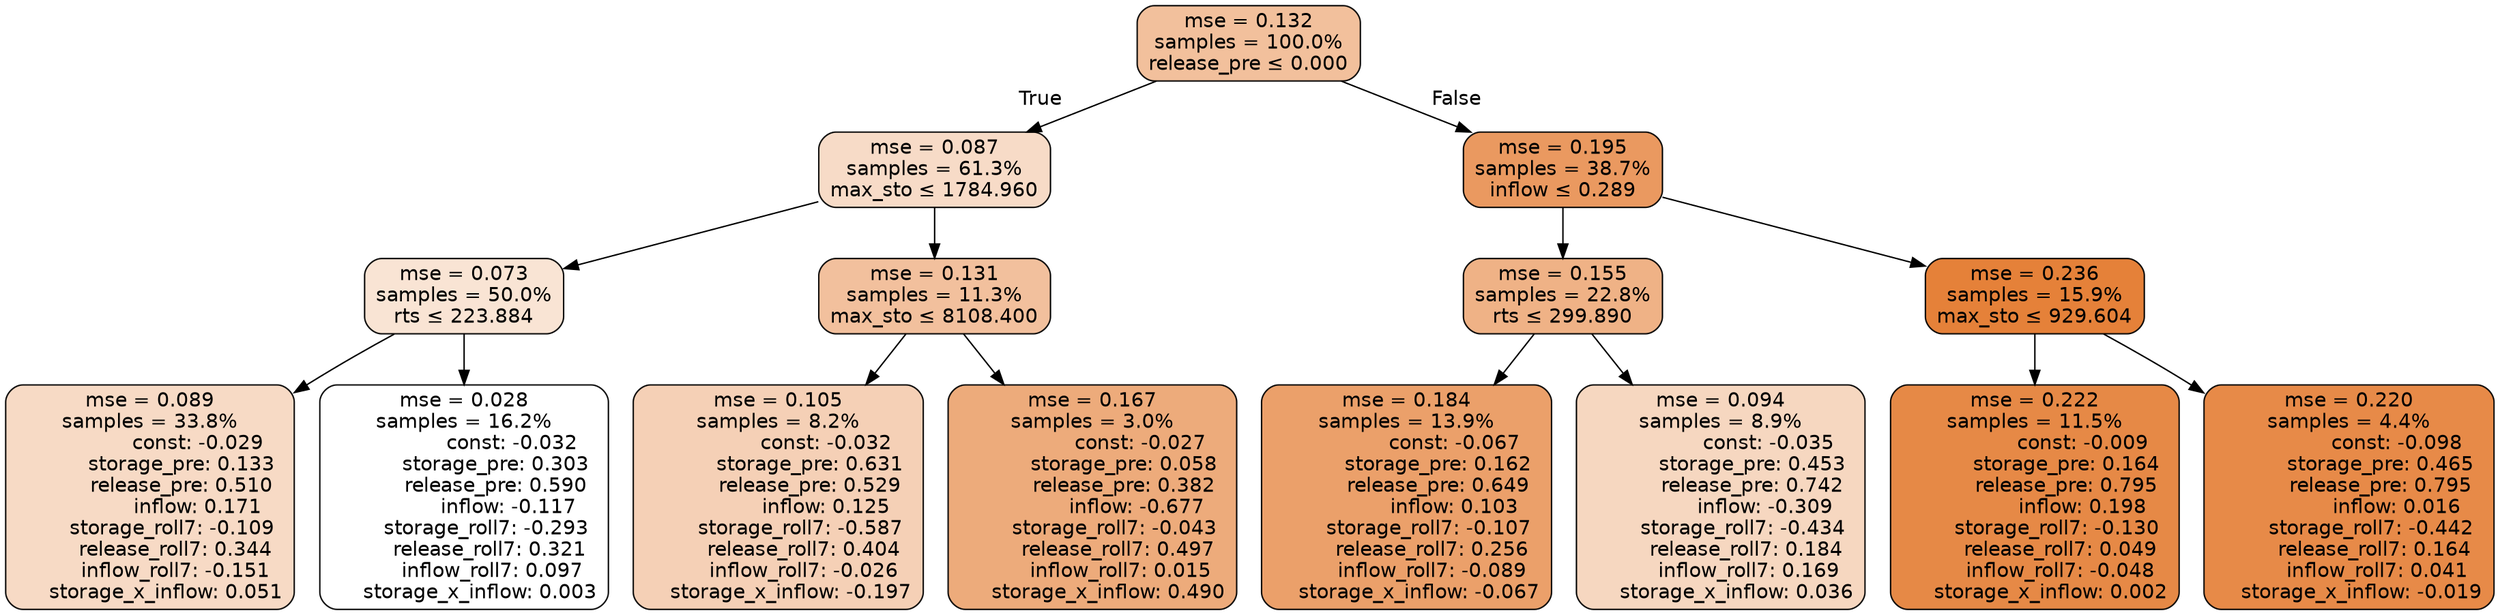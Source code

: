digraph tree {
bgcolor="transparent"
node [shape=rectangle, style="filled, rounded", color="black", fontname=helvetica] ;
edge [fontname=helvetica] ;
	"0" [label="mse = 0.132
samples = 100.0%
release_pre &le; 0.000", fillcolor="#f2c09c"]
	"1" [label="mse = 0.087
samples = 61.3%
max_sto &le; 1784.960", fillcolor="#f7dbc7"]
	"2" [label="mse = 0.073
samples = 50.0%
rts &le; 223.884", fillcolor="#f9e4d4"]
	"3" [label="mse = 0.089
samples = 33.8%
               const: -0.029
          storage_pre: 0.133
          release_pre: 0.510
               inflow: 0.171
       storage_roll7: -0.109
        release_roll7: 0.344
        inflow_roll7: -0.151
     storage_x_inflow: 0.051", fillcolor="#f7dac5"]
	"4" [label="mse = 0.028
samples = 16.2%
               const: -0.032
          storage_pre: 0.303
          release_pre: 0.590
              inflow: -0.117
       storage_roll7: -0.293
        release_roll7: 0.321
         inflow_roll7: 0.097
     storage_x_inflow: 0.003", fillcolor="#ffffff"]
	"5" [label="mse = 0.131
samples = 11.3%
max_sto &le; 8108.400", fillcolor="#f2c09d"]
	"6" [label="mse = 0.105
samples = 8.2%
               const: -0.032
          storage_pre: 0.631
          release_pre: 0.529
               inflow: 0.125
       storage_roll7: -0.587
        release_roll7: 0.404
        inflow_roll7: -0.026
    storage_x_inflow: -0.197", fillcolor="#f5d0b6"]
	"7" [label="mse = 0.167
samples = 3.0%
               const: -0.027
          storage_pre: 0.058
          release_pre: 0.382
              inflow: -0.677
       storage_roll7: -0.043
        release_roll7: 0.497
         inflow_roll7: 0.015
     storage_x_inflow: 0.490", fillcolor="#edab7b"]
	"8" [label="mse = 0.195
samples = 38.7%
inflow &le; 0.289", fillcolor="#ea9960"]
	"9" [label="mse = 0.155
samples = 22.8%
rts &le; 299.890", fillcolor="#efb286"]
	"10" [label="mse = 0.184
samples = 13.9%
               const: -0.067
          storage_pre: 0.162
          release_pre: 0.649
               inflow: 0.103
       storage_roll7: -0.107
        release_roll7: 0.256
        inflow_roll7: -0.089
    storage_x_inflow: -0.067", fillcolor="#eba06a"]
	"11" [label="mse = 0.094
samples = 8.9%
               const: -0.035
          storage_pre: 0.453
          release_pre: 0.742
              inflow: -0.309
       storage_roll7: -0.434
        release_roll7: 0.184
         inflow_roll7: 0.169
     storage_x_inflow: 0.036", fillcolor="#f6d7c0"]
	"12" [label="mse = 0.236
samples = 15.9%
max_sto &le; 929.604", fillcolor="#e58139"]
	"13" [label="mse = 0.222
samples = 11.5%
               const: -0.009
          storage_pre: 0.164
          release_pre: 0.795
               inflow: 0.198
       storage_roll7: -0.130
        release_roll7: 0.049
        inflow_roll7: -0.048
     storage_x_inflow: 0.002", fillcolor="#e68946"]
	"14" [label="mse = 0.220
samples = 4.4%
               const: -0.098
          storage_pre: 0.465
          release_pre: 0.795
               inflow: 0.016
       storage_roll7: -0.442
        release_roll7: 0.164
         inflow_roll7: 0.041
    storage_x_inflow: -0.019", fillcolor="#e78a48"]

	"0" -> "1" [labeldistance=2.5, labelangle=45, headlabel="True"]
	"1" -> "2"
	"2" -> "3"
	"2" -> "4"
	"1" -> "5"
	"5" -> "6"
	"5" -> "7"
	"0" -> "8" [labeldistance=2.5, labelangle=-45, headlabel="False"]
	"8" -> "9"
	"9" -> "10"
	"9" -> "11"
	"8" -> "12"
	"12" -> "13"
	"12" -> "14"
}